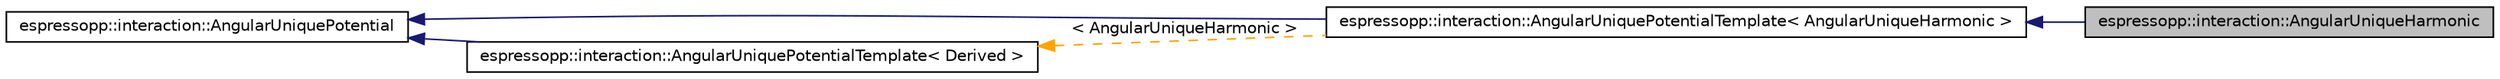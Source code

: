 digraph G
{
  edge [fontname="Helvetica",fontsize="10",labelfontname="Helvetica",labelfontsize="10"];
  node [fontname="Helvetica",fontsize="10",shape=record];
  rankdir="LR";
  Node1 [label="espressopp::interaction::AngularUniqueHarmonic",height=0.2,width=0.4,color="black", fillcolor="grey75", style="filled" fontcolor="black"];
  Node2 -> Node1 [dir="back",color="midnightblue",fontsize="10",style="solid",fontname="Helvetica"];
  Node2 [label="espressopp::interaction::AngularUniquePotentialTemplate\< AngularUniqueHarmonic \>",height=0.2,width=0.4,color="black", fillcolor="white", style="filled",URL="$classespressopp_1_1interaction_1_1AngularUniquePotentialTemplate.html"];
  Node3 -> Node2 [dir="back",color="midnightblue",fontsize="10",style="solid",fontname="Helvetica"];
  Node3 [label="espressopp::interaction::AngularUniquePotential",height=0.2,width=0.4,color="black", fillcolor="white", style="filled",URL="$classespressopp_1_1interaction_1_1AngularUniquePotential.html"];
  Node4 -> Node2 [dir="back",color="orange",fontsize="10",style="dashed",label=" \< AngularUniqueHarmonic \>" ,fontname="Helvetica"];
  Node4 [label="espressopp::interaction::AngularUniquePotentialTemplate\< Derived \>",height=0.2,width=0.4,color="black", fillcolor="white", style="filled",URL="$classespressopp_1_1interaction_1_1AngularUniquePotentialTemplate.html"];
  Node3 -> Node4 [dir="back",color="midnightblue",fontsize="10",style="solid",fontname="Helvetica"];
}
